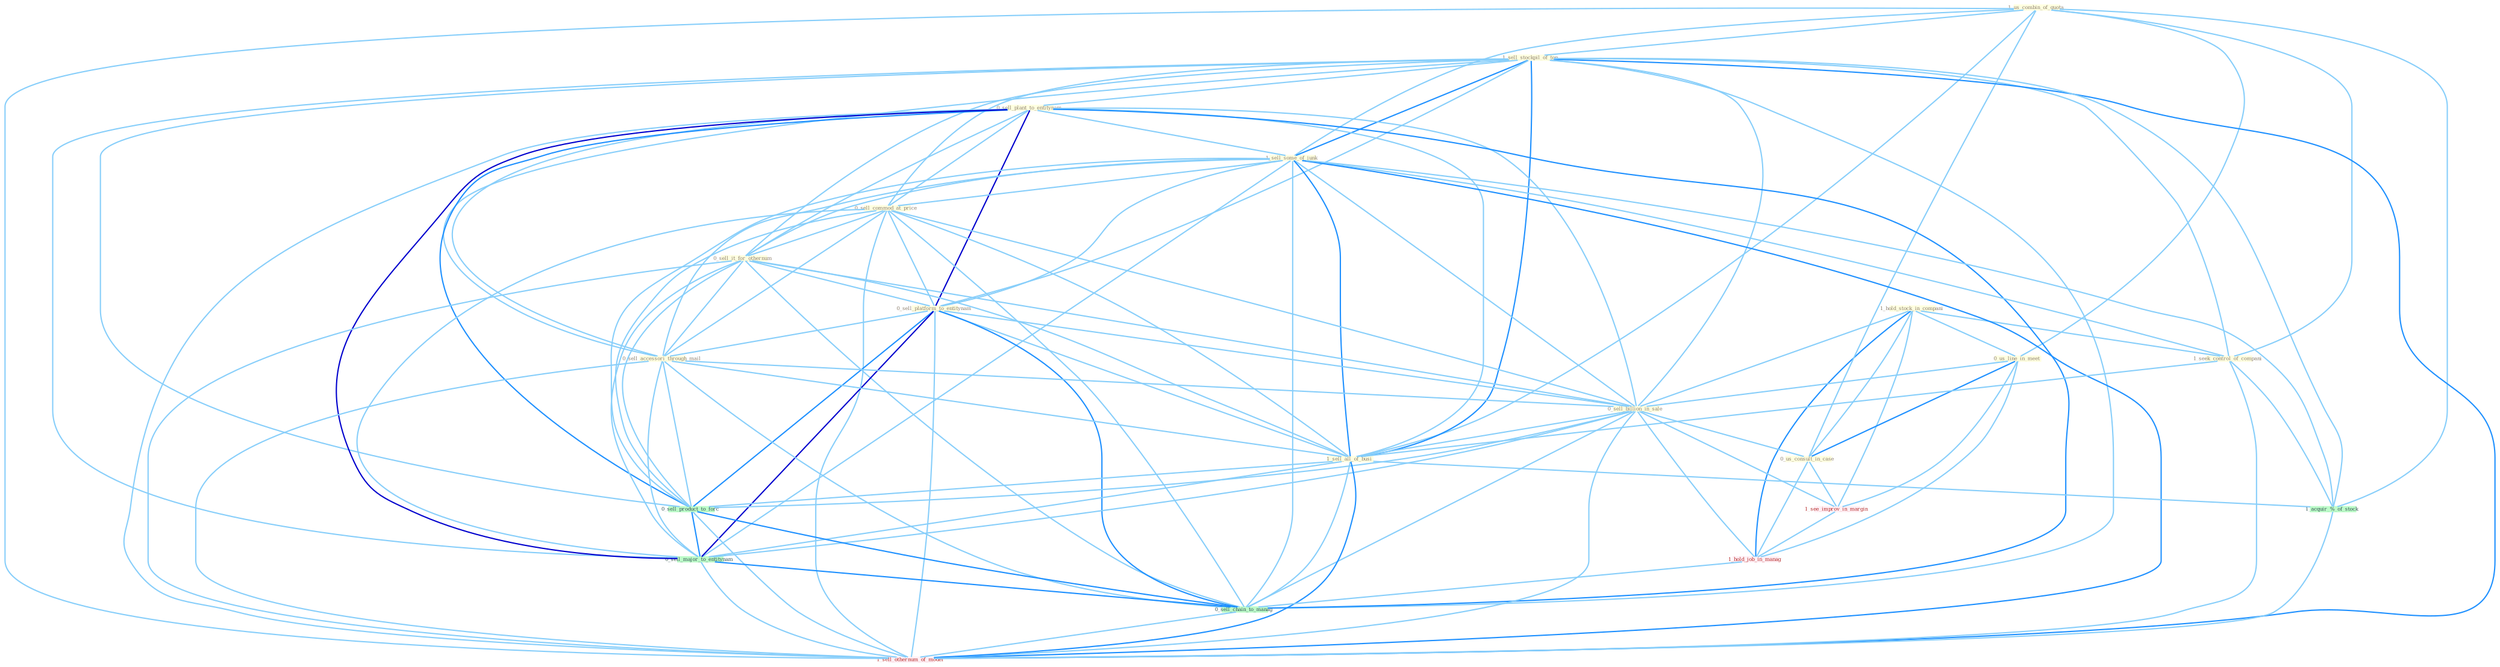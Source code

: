 Graph G{ 
    node
    [shape=polygon,style=filled,width=.5,height=.06,color="#BDFCC9",fixedsize=true,fontsize=4,
    fontcolor="#2f4f4f"];
    {node
    [color="#ffffe0", fontcolor="#8b7d6b"] "1_hold_stock_in_compani " "1_us_combin_of_quota " "1_sell_stockpil_of_ton " "0_sell_plant_to_entitynam " "1_sell_some_of_junk " "0_us_line_in_meet " "1_seek_control_of_compani " "0_sell_commod_at_price " "0_sell_it_for_othernum " "0_sell_platform_to_entitynam " "0_sell_accessori_through_mail " "0_sell_billion_in_sale " "1_sell_all_of_busi " "0_us_consult_in_case "}
{node [color="#fff0f5", fontcolor="#b22222"] "1_see_improv_in_margin " "1_hold_job_in_manag " "1_sell_othernum_of_model "}
edge [color="#B0E2FF"];

	"1_hold_stock_in_compani " -- "0_us_line_in_meet " [w="1", color="#87cefa" ];
	"1_hold_stock_in_compani " -- "1_seek_control_of_compani " [w="1", color="#87cefa" ];
	"1_hold_stock_in_compani " -- "0_sell_billion_in_sale " [w="1", color="#87cefa" ];
	"1_hold_stock_in_compani " -- "0_us_consult_in_case " [w="1", color="#87cefa" ];
	"1_hold_stock_in_compani " -- "1_see_improv_in_margin " [w="1", color="#87cefa" ];
	"1_hold_stock_in_compani " -- "1_hold_job_in_manag " [w="2", color="#1e90ff" , len=0.8];
	"1_us_combin_of_quota " -- "1_sell_stockpil_of_ton " [w="1", color="#87cefa" ];
	"1_us_combin_of_quota " -- "1_sell_some_of_junk " [w="1", color="#87cefa" ];
	"1_us_combin_of_quota " -- "0_us_line_in_meet " [w="1", color="#87cefa" ];
	"1_us_combin_of_quota " -- "1_seek_control_of_compani " [w="1", color="#87cefa" ];
	"1_us_combin_of_quota " -- "1_sell_all_of_busi " [w="1", color="#87cefa" ];
	"1_us_combin_of_quota " -- "0_us_consult_in_case " [w="1", color="#87cefa" ];
	"1_us_combin_of_quota " -- "1_acquir_%_of_stock " [w="1", color="#87cefa" ];
	"1_us_combin_of_quota " -- "1_sell_othernum_of_model " [w="1", color="#87cefa" ];
	"1_sell_stockpil_of_ton " -- "0_sell_plant_to_entitynam " [w="1", color="#87cefa" ];
	"1_sell_stockpil_of_ton " -- "1_sell_some_of_junk " [w="2", color="#1e90ff" , len=0.8];
	"1_sell_stockpil_of_ton " -- "1_seek_control_of_compani " [w="1", color="#87cefa" ];
	"1_sell_stockpil_of_ton " -- "0_sell_commod_at_price " [w="1", color="#87cefa" ];
	"1_sell_stockpil_of_ton " -- "0_sell_it_for_othernum " [w="1", color="#87cefa" ];
	"1_sell_stockpil_of_ton " -- "0_sell_platform_to_entitynam " [w="1", color="#87cefa" ];
	"1_sell_stockpil_of_ton " -- "0_sell_accessori_through_mail " [w="1", color="#87cefa" ];
	"1_sell_stockpil_of_ton " -- "0_sell_billion_in_sale " [w="1", color="#87cefa" ];
	"1_sell_stockpil_of_ton " -- "1_sell_all_of_busi " [w="2", color="#1e90ff" , len=0.8];
	"1_sell_stockpil_of_ton " -- "1_acquir_%_of_stock " [w="1", color="#87cefa" ];
	"1_sell_stockpil_of_ton " -- "0_sell_product_to_forc " [w="1", color="#87cefa" ];
	"1_sell_stockpil_of_ton " -- "0_sell_major_to_entitynam " [w="1", color="#87cefa" ];
	"1_sell_stockpil_of_ton " -- "0_sell_chain_to_manag " [w="1", color="#87cefa" ];
	"1_sell_stockpil_of_ton " -- "1_sell_othernum_of_model " [w="2", color="#1e90ff" , len=0.8];
	"0_sell_plant_to_entitynam " -- "1_sell_some_of_junk " [w="1", color="#87cefa" ];
	"0_sell_plant_to_entitynam " -- "0_sell_commod_at_price " [w="1", color="#87cefa" ];
	"0_sell_plant_to_entitynam " -- "0_sell_it_for_othernum " [w="1", color="#87cefa" ];
	"0_sell_plant_to_entitynam " -- "0_sell_platform_to_entitynam " [w="3", color="#0000cd" , len=0.6];
	"0_sell_plant_to_entitynam " -- "0_sell_accessori_through_mail " [w="1", color="#87cefa" ];
	"0_sell_plant_to_entitynam " -- "0_sell_billion_in_sale " [w="1", color="#87cefa" ];
	"0_sell_plant_to_entitynam " -- "1_sell_all_of_busi " [w="1", color="#87cefa" ];
	"0_sell_plant_to_entitynam " -- "0_sell_product_to_forc " [w="2", color="#1e90ff" , len=0.8];
	"0_sell_plant_to_entitynam " -- "0_sell_major_to_entitynam " [w="3", color="#0000cd" , len=0.6];
	"0_sell_plant_to_entitynam " -- "0_sell_chain_to_manag " [w="2", color="#1e90ff" , len=0.8];
	"0_sell_plant_to_entitynam " -- "1_sell_othernum_of_model " [w="1", color="#87cefa" ];
	"1_sell_some_of_junk " -- "1_seek_control_of_compani " [w="1", color="#87cefa" ];
	"1_sell_some_of_junk " -- "0_sell_commod_at_price " [w="1", color="#87cefa" ];
	"1_sell_some_of_junk " -- "0_sell_it_for_othernum " [w="1", color="#87cefa" ];
	"1_sell_some_of_junk " -- "0_sell_platform_to_entitynam " [w="1", color="#87cefa" ];
	"1_sell_some_of_junk " -- "0_sell_accessori_through_mail " [w="1", color="#87cefa" ];
	"1_sell_some_of_junk " -- "0_sell_billion_in_sale " [w="1", color="#87cefa" ];
	"1_sell_some_of_junk " -- "1_sell_all_of_busi " [w="2", color="#1e90ff" , len=0.8];
	"1_sell_some_of_junk " -- "1_acquir_%_of_stock " [w="1", color="#87cefa" ];
	"1_sell_some_of_junk " -- "0_sell_product_to_forc " [w="1", color="#87cefa" ];
	"1_sell_some_of_junk " -- "0_sell_major_to_entitynam " [w="1", color="#87cefa" ];
	"1_sell_some_of_junk " -- "0_sell_chain_to_manag " [w="1", color="#87cefa" ];
	"1_sell_some_of_junk " -- "1_sell_othernum_of_model " [w="2", color="#1e90ff" , len=0.8];
	"0_us_line_in_meet " -- "0_sell_billion_in_sale " [w="1", color="#87cefa" ];
	"0_us_line_in_meet " -- "0_us_consult_in_case " [w="2", color="#1e90ff" , len=0.8];
	"0_us_line_in_meet " -- "1_see_improv_in_margin " [w="1", color="#87cefa" ];
	"0_us_line_in_meet " -- "1_hold_job_in_manag " [w="1", color="#87cefa" ];
	"1_seek_control_of_compani " -- "1_sell_all_of_busi " [w="1", color="#87cefa" ];
	"1_seek_control_of_compani " -- "1_acquir_%_of_stock " [w="1", color="#87cefa" ];
	"1_seek_control_of_compani " -- "1_sell_othernum_of_model " [w="1", color="#87cefa" ];
	"0_sell_commod_at_price " -- "0_sell_it_for_othernum " [w="1", color="#87cefa" ];
	"0_sell_commod_at_price " -- "0_sell_platform_to_entitynam " [w="1", color="#87cefa" ];
	"0_sell_commod_at_price " -- "0_sell_accessori_through_mail " [w="1", color="#87cefa" ];
	"0_sell_commod_at_price " -- "0_sell_billion_in_sale " [w="1", color="#87cefa" ];
	"0_sell_commod_at_price " -- "1_sell_all_of_busi " [w="1", color="#87cefa" ];
	"0_sell_commod_at_price " -- "0_sell_product_to_forc " [w="1", color="#87cefa" ];
	"0_sell_commod_at_price " -- "0_sell_major_to_entitynam " [w="1", color="#87cefa" ];
	"0_sell_commod_at_price " -- "0_sell_chain_to_manag " [w="1", color="#87cefa" ];
	"0_sell_commod_at_price " -- "1_sell_othernum_of_model " [w="1", color="#87cefa" ];
	"0_sell_it_for_othernum " -- "0_sell_platform_to_entitynam " [w="1", color="#87cefa" ];
	"0_sell_it_for_othernum " -- "0_sell_accessori_through_mail " [w="1", color="#87cefa" ];
	"0_sell_it_for_othernum " -- "0_sell_billion_in_sale " [w="1", color="#87cefa" ];
	"0_sell_it_for_othernum " -- "1_sell_all_of_busi " [w="1", color="#87cefa" ];
	"0_sell_it_for_othernum " -- "0_sell_product_to_forc " [w="1", color="#87cefa" ];
	"0_sell_it_for_othernum " -- "0_sell_major_to_entitynam " [w="1", color="#87cefa" ];
	"0_sell_it_for_othernum " -- "0_sell_chain_to_manag " [w="1", color="#87cefa" ];
	"0_sell_it_for_othernum " -- "1_sell_othernum_of_model " [w="1", color="#87cefa" ];
	"0_sell_platform_to_entitynam " -- "0_sell_accessori_through_mail " [w="1", color="#87cefa" ];
	"0_sell_platform_to_entitynam " -- "0_sell_billion_in_sale " [w="1", color="#87cefa" ];
	"0_sell_platform_to_entitynam " -- "1_sell_all_of_busi " [w="1", color="#87cefa" ];
	"0_sell_platform_to_entitynam " -- "0_sell_product_to_forc " [w="2", color="#1e90ff" , len=0.8];
	"0_sell_platform_to_entitynam " -- "0_sell_major_to_entitynam " [w="3", color="#0000cd" , len=0.6];
	"0_sell_platform_to_entitynam " -- "0_sell_chain_to_manag " [w="2", color="#1e90ff" , len=0.8];
	"0_sell_platform_to_entitynam " -- "1_sell_othernum_of_model " [w="1", color="#87cefa" ];
	"0_sell_accessori_through_mail " -- "0_sell_billion_in_sale " [w="1", color="#87cefa" ];
	"0_sell_accessori_through_mail " -- "1_sell_all_of_busi " [w="1", color="#87cefa" ];
	"0_sell_accessori_through_mail " -- "0_sell_product_to_forc " [w="1", color="#87cefa" ];
	"0_sell_accessori_through_mail " -- "0_sell_major_to_entitynam " [w="1", color="#87cefa" ];
	"0_sell_accessori_through_mail " -- "0_sell_chain_to_manag " [w="1", color="#87cefa" ];
	"0_sell_accessori_through_mail " -- "1_sell_othernum_of_model " [w="1", color="#87cefa" ];
	"0_sell_billion_in_sale " -- "1_sell_all_of_busi " [w="1", color="#87cefa" ];
	"0_sell_billion_in_sale " -- "0_us_consult_in_case " [w="1", color="#87cefa" ];
	"0_sell_billion_in_sale " -- "1_see_improv_in_margin " [w="1", color="#87cefa" ];
	"0_sell_billion_in_sale " -- "1_hold_job_in_manag " [w="1", color="#87cefa" ];
	"0_sell_billion_in_sale " -- "0_sell_product_to_forc " [w="1", color="#87cefa" ];
	"0_sell_billion_in_sale " -- "0_sell_major_to_entitynam " [w="1", color="#87cefa" ];
	"0_sell_billion_in_sale " -- "0_sell_chain_to_manag " [w="1", color="#87cefa" ];
	"0_sell_billion_in_sale " -- "1_sell_othernum_of_model " [w="1", color="#87cefa" ];
	"1_sell_all_of_busi " -- "1_acquir_%_of_stock " [w="1", color="#87cefa" ];
	"1_sell_all_of_busi " -- "0_sell_product_to_forc " [w="1", color="#87cefa" ];
	"1_sell_all_of_busi " -- "0_sell_major_to_entitynam " [w="1", color="#87cefa" ];
	"1_sell_all_of_busi " -- "0_sell_chain_to_manag " [w="1", color="#87cefa" ];
	"1_sell_all_of_busi " -- "1_sell_othernum_of_model " [w="2", color="#1e90ff" , len=0.8];
	"0_us_consult_in_case " -- "1_see_improv_in_margin " [w="1", color="#87cefa" ];
	"0_us_consult_in_case " -- "1_hold_job_in_manag " [w="1", color="#87cefa" ];
	"1_see_improv_in_margin " -- "1_hold_job_in_manag " [w="1", color="#87cefa" ];
	"1_acquir_%_of_stock " -- "1_sell_othernum_of_model " [w="1", color="#87cefa" ];
	"1_hold_job_in_manag " -- "0_sell_chain_to_manag " [w="1", color="#87cefa" ];
	"0_sell_product_to_forc " -- "0_sell_major_to_entitynam " [w="2", color="#1e90ff" , len=0.8];
	"0_sell_product_to_forc " -- "0_sell_chain_to_manag " [w="2", color="#1e90ff" , len=0.8];
	"0_sell_product_to_forc " -- "1_sell_othernum_of_model " [w="1", color="#87cefa" ];
	"0_sell_major_to_entitynam " -- "0_sell_chain_to_manag " [w="2", color="#1e90ff" , len=0.8];
	"0_sell_major_to_entitynam " -- "1_sell_othernum_of_model " [w="1", color="#87cefa" ];
	"0_sell_chain_to_manag " -- "1_sell_othernum_of_model " [w="1", color="#87cefa" ];
}